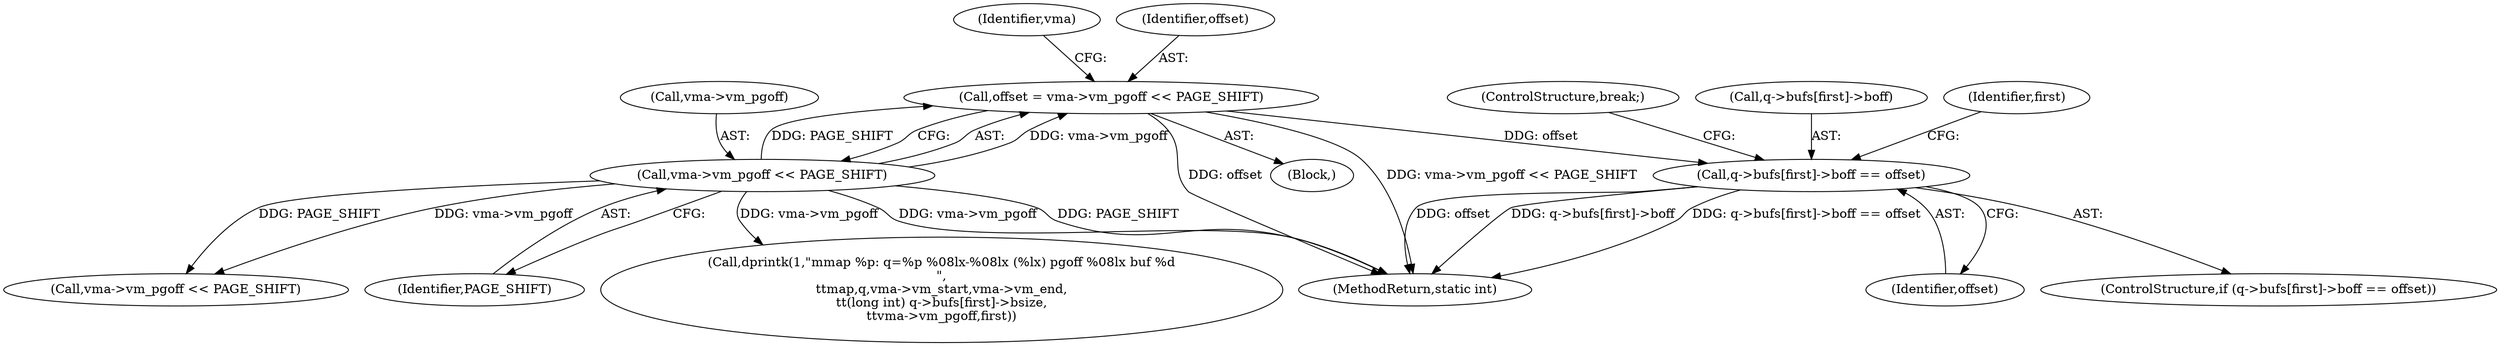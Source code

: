 digraph "0_linux_0b29669c065f60501e7289e1950fa2a618962358@array" {
"1000167" [label="(Call,q->bufs[first]->boff == offset)"];
"1000112" [label="(Call,offset = vma->vm_pgoff << PAGE_SHIFT)"];
"1000114" [label="(Call,vma->vm_pgoff << PAGE_SHIFT)"];
"1000115" [label="(Call,vma->vm_pgoff)"];
"1000124" [label="(Identifier,vma)"];
"1000332" [label="(Call,dprintk(1,\"mmap %p: q=%p %08lx-%08lx (%lx) pgoff %08lx buf %d\n\",\n\t\tmap,q,vma->vm_start,vma->vm_end,\n\t\t(long int) q->bufs[first]->bsize,\n\t\tvma->vm_pgoff,first))"];
"1000166" [label="(ControlStructure,if (q->bufs[first]->boff == offset))"];
"1000176" [label="(ControlStructure,break;)"];
"1000175" [label="(Identifier,offset)"];
"1000360" [label="(MethodReturn,static int)"];
"1000114" [label="(Call,vma->vm_pgoff << PAGE_SHIFT)"];
"1000112" [label="(Call,offset = vma->vm_pgoff << PAGE_SHIFT)"];
"1000168" [label="(Call,q->bufs[first]->boff)"];
"1000113" [label="(Identifier,offset)"];
"1000185" [label="(Call,vma->vm_pgoff << PAGE_SHIFT)"];
"1000106" [label="(Block,)"];
"1000118" [label="(Identifier,PAGE_SHIFT)"];
"1000144" [label="(Identifier,first)"];
"1000167" [label="(Call,q->bufs[first]->boff == offset)"];
"1000167" -> "1000166"  [label="AST: "];
"1000167" -> "1000175"  [label="CFG: "];
"1000168" -> "1000167"  [label="AST: "];
"1000175" -> "1000167"  [label="AST: "];
"1000176" -> "1000167"  [label="CFG: "];
"1000144" -> "1000167"  [label="CFG: "];
"1000167" -> "1000360"  [label="DDG: q->bufs[first]->boff"];
"1000167" -> "1000360"  [label="DDG: q->bufs[first]->boff == offset"];
"1000167" -> "1000360"  [label="DDG: offset"];
"1000112" -> "1000167"  [label="DDG: offset"];
"1000112" -> "1000106"  [label="AST: "];
"1000112" -> "1000114"  [label="CFG: "];
"1000113" -> "1000112"  [label="AST: "];
"1000114" -> "1000112"  [label="AST: "];
"1000124" -> "1000112"  [label="CFG: "];
"1000112" -> "1000360"  [label="DDG: vma->vm_pgoff << PAGE_SHIFT"];
"1000112" -> "1000360"  [label="DDG: offset"];
"1000114" -> "1000112"  [label="DDG: vma->vm_pgoff"];
"1000114" -> "1000112"  [label="DDG: PAGE_SHIFT"];
"1000114" -> "1000118"  [label="CFG: "];
"1000115" -> "1000114"  [label="AST: "];
"1000118" -> "1000114"  [label="AST: "];
"1000114" -> "1000360"  [label="DDG: vma->vm_pgoff"];
"1000114" -> "1000360"  [label="DDG: PAGE_SHIFT"];
"1000114" -> "1000185"  [label="DDG: vma->vm_pgoff"];
"1000114" -> "1000185"  [label="DDG: PAGE_SHIFT"];
"1000114" -> "1000332"  [label="DDG: vma->vm_pgoff"];
}
